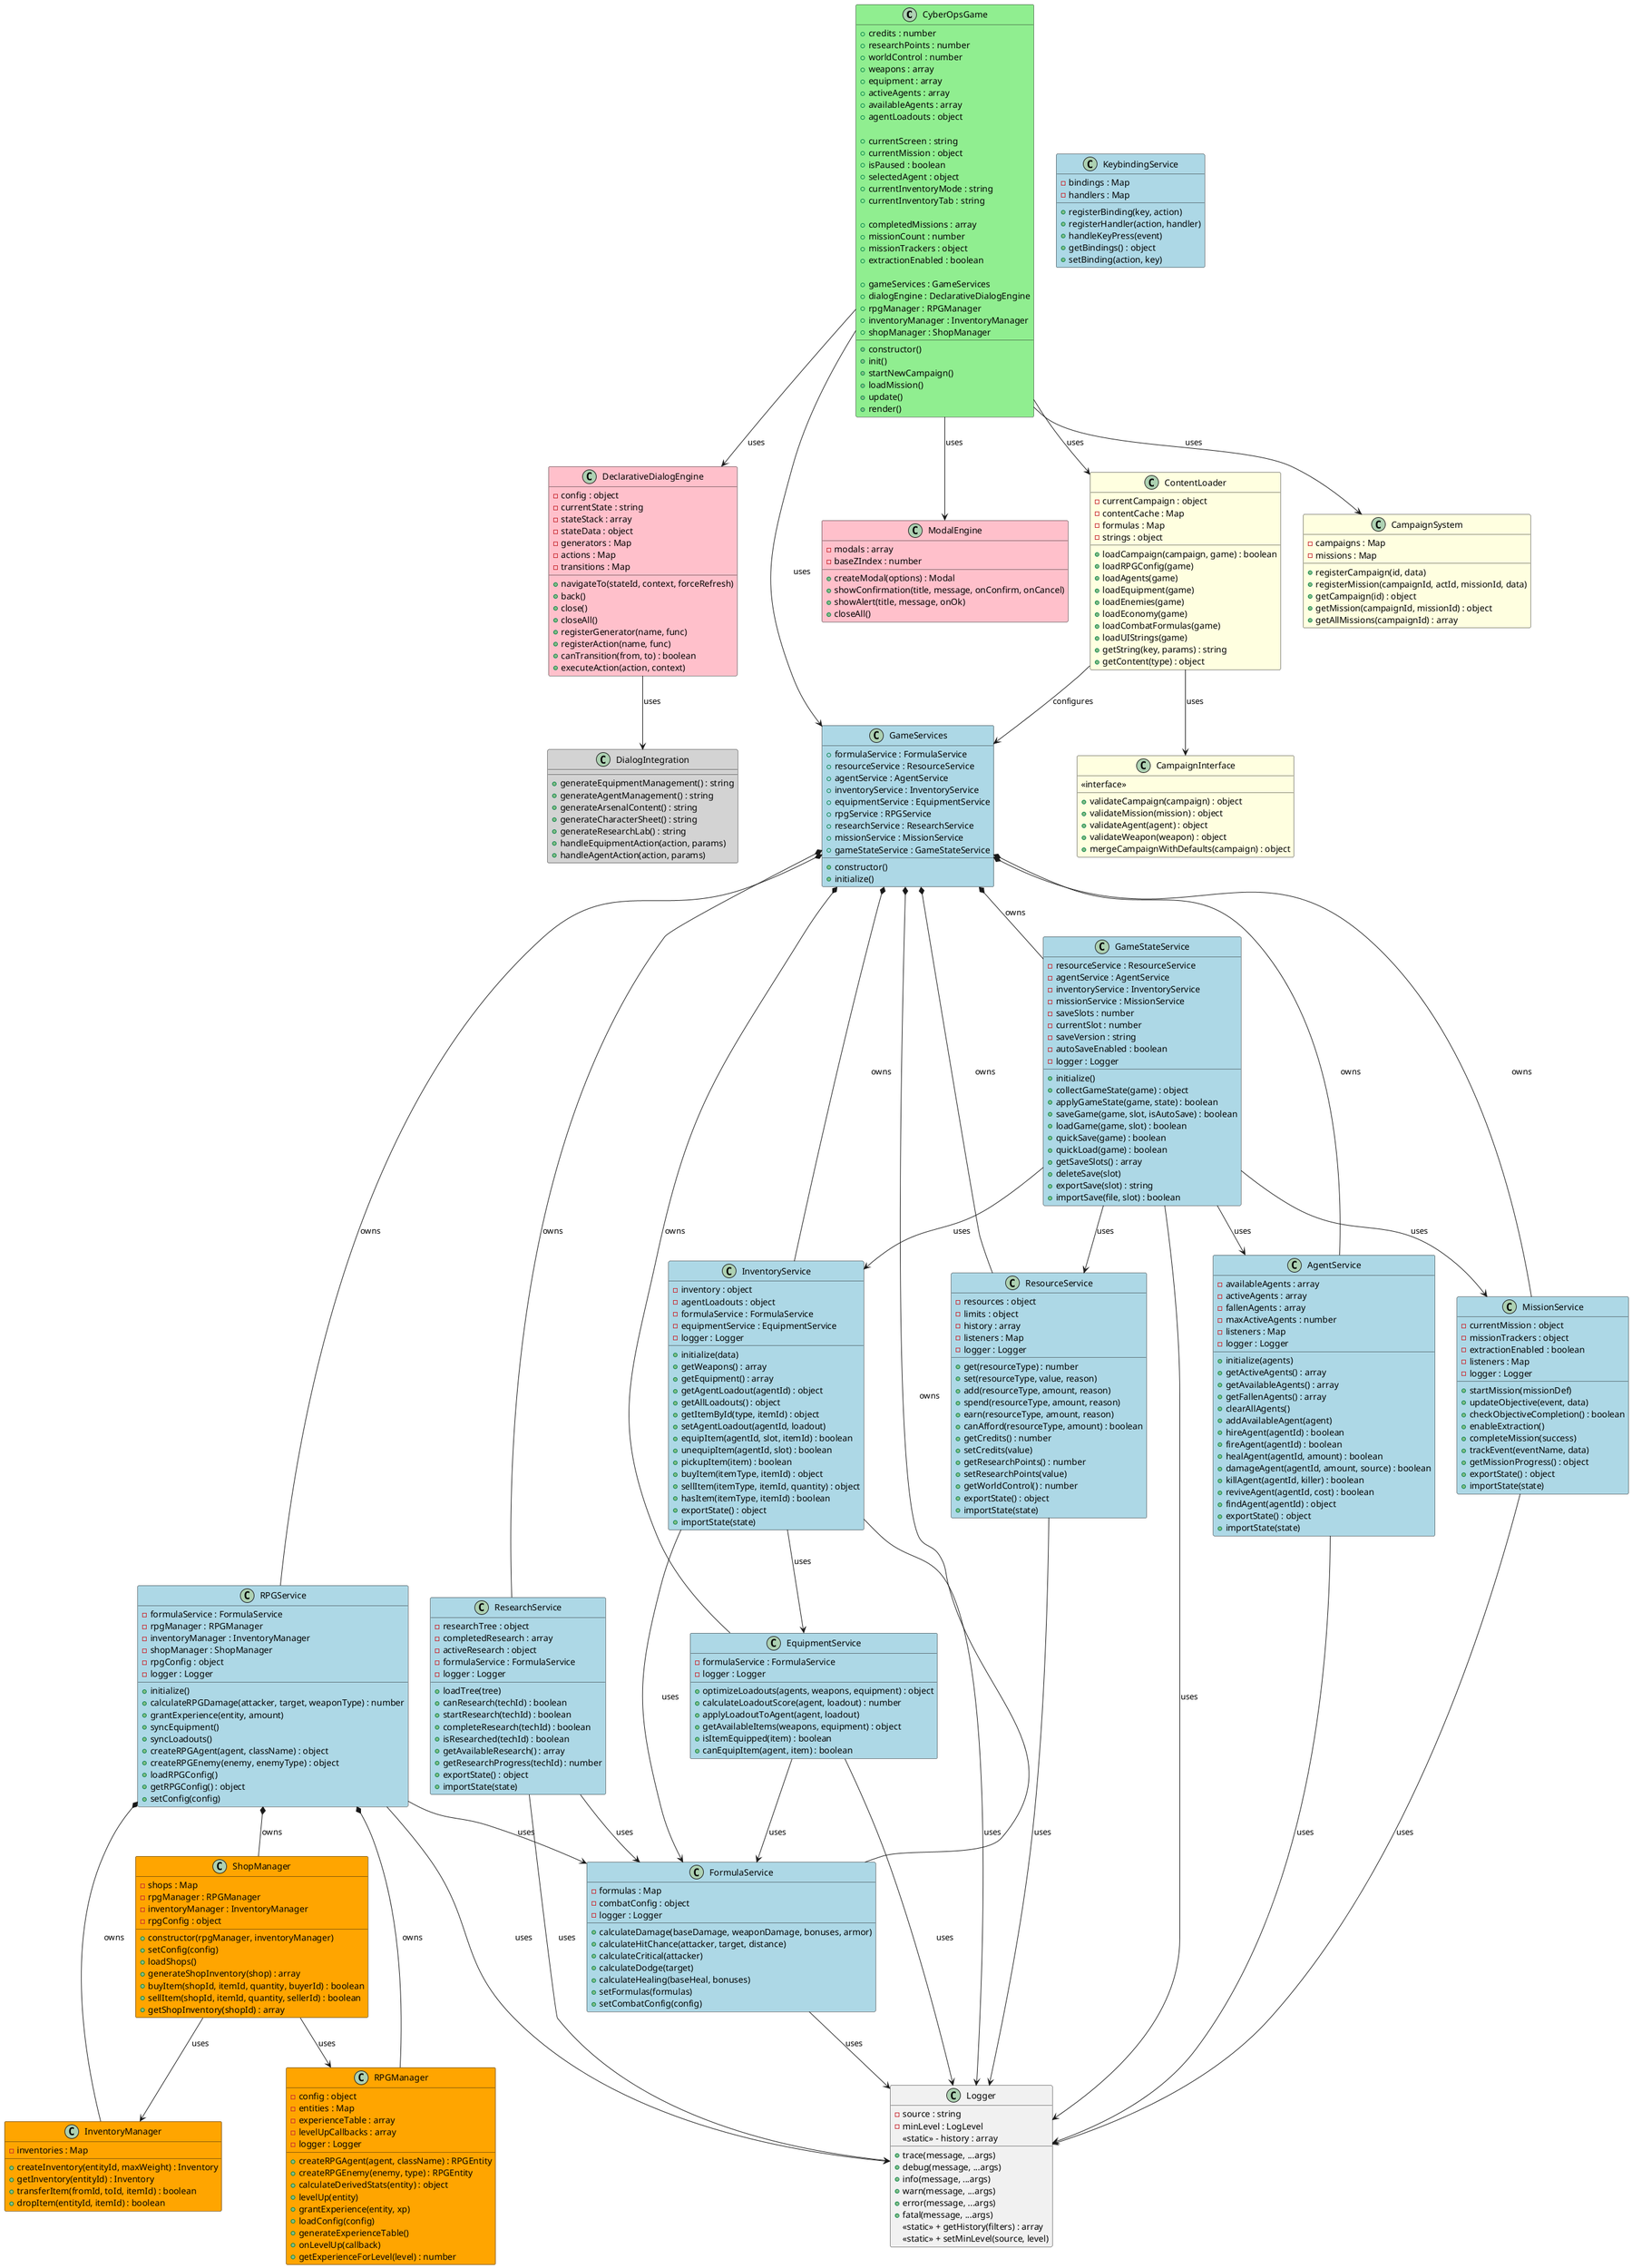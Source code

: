 @startuml CyberOps_Game_Architecture

!define ABSTRACT abstract
!define SERVICE #LightBlue
!define GAME #LightGreen
!define ENGINE #LightYellow
!define DIALOG #Pink
!define MANAGER #Orange
!define INTEGRATION #LightGray

' =====================================
' Core Game Class
' =====================================
class CyberOpsGame GAME {
    ' Core Properties (via getters/setters)
    + credits : number
    + researchPoints : number
    + worldControl : number
    + weapons : array
    + equipment : array
    + activeAgents : array
    + availableAgents : array
    + agentLoadouts : object

    ' UI State Properties
    + currentScreen : string
    + currentMission : object
    + isPaused : boolean
    + selectedAgent : object
    + currentInventoryMode : string
    + currentInventoryTab : string

    ' Game State
    + completedMissions : array
    + missionCount : number
    + missionTrackers : object
    + extractionEnabled : boolean

    ' Systems References
    + gameServices : GameServices
    + dialogEngine : DeclarativeDialogEngine
    + rpgManager : RPGManager
    + inventoryManager : InventoryManager
    + shopManager : ShopManager

    ' Core Methods
    + constructor()
    + init()
    + startNewCampaign()
    + loadMission()
    + update()
    + render()
}

' =====================================
' Service Layer
' =====================================
class GameServices SERVICE {
    + formulaService : FormulaService
    + resourceService : ResourceService
    + agentService : AgentService
    + inventoryService : InventoryService
    + equipmentService : EquipmentService
    + rpgService : RPGService
    + researchService : ResearchService
    + missionService : MissionService
    + gameStateService : GameStateService

    + constructor()
    + initialize()
}

class FormulaService SERVICE {
    - formulas : Map
    - combatConfig : object
    - logger : Logger

    + calculateDamage(baseDamage, weaponDamage, bonuses, armor)
    + calculateHitChance(attacker, target, distance)
    + calculateCritical(attacker)
    + calculateDodge(target)
    + calculateHealing(baseHeal, bonuses)
    + setFormulas(formulas)
    + setCombatConfig(config)
}

class ResourceService SERVICE {
    - resources : object
    - limits : object
    - history : array
    - listeners : Map
    - logger : Logger

    + get(resourceType) : number
    + set(resourceType, value, reason)
    + add(resourceType, amount, reason)
    + spend(resourceType, amount, reason)
    + earn(resourceType, amount, reason)
    + canAfford(resourceType, amount) : boolean
    + getCredits() : number
    + setCredits(value)
    + getResearchPoints() : number
    + setResearchPoints(value)
    + getWorldControl() : number
    + exportState() : object
    + importState(state)
}

class AgentService SERVICE {
    - availableAgents : array
    - activeAgents : array
    - fallenAgents : array
    - maxActiveAgents : number
    - listeners : Map
    - logger : Logger

    + initialize(agents)
    + getActiveAgents() : array
    + getAvailableAgents() : array
    + getFallenAgents() : array
    + clearAllAgents()
    + addAvailableAgent(agent)
    + hireAgent(agentId) : boolean
    + fireAgent(agentId) : boolean
    + healAgent(agentId, amount) : boolean
    + damageAgent(agentId, amount, source) : boolean
    + killAgent(agentId, killer) : boolean
    + reviveAgent(agentId, cost) : boolean
    + findAgent(agentId) : object
    + exportState() : object
    + importState(state)
}

class InventoryService SERVICE {
    - inventory : object
    - agentLoadouts : object
    - formulaService : FormulaService
    - equipmentService : EquipmentService
    - logger : Logger

    + initialize(data)
    + getWeapons() : array
    + getEquipment() : array
    + getAgentLoadout(agentId) : object
    + getAllLoadouts() : object
    + getItemById(type, itemId) : object
    + setAgentLoadout(agentId, loadout)
    + equipItem(agentId, slot, itemId) : boolean
    + unequipItem(agentId, slot) : boolean
    + pickupItem(item) : boolean
    + buyItem(itemType, itemId) : object
    + sellItem(itemType, itemId, quantity) : object
    + hasItem(itemType, itemId) : boolean
    + exportState() : object
    + importState(state)
}

class EquipmentService SERVICE {
    - formulaService : FormulaService
    - logger : Logger

    + optimizeLoadouts(agents, weapons, equipment) : object
    + calculateLoadoutScore(agent, loadout) : number
    + applyLoadoutToAgent(agent, loadout)
    + getAvailableItems(weapons, equipment) : object
    + isItemEquipped(item) : boolean
    + canEquipItem(agent, item) : boolean
}

class RPGService SERVICE {
    - formulaService : FormulaService
    - rpgManager : RPGManager
    - inventoryManager : InventoryManager
    - shopManager : ShopManager
    - rpgConfig : object
    - logger : Logger

    + initialize()
    + calculateRPGDamage(attacker, target, weaponType) : number
    + grantExperience(entity, amount)
    + syncEquipment()
    + syncLoadouts()
    + createRPGAgent(agent, className) : object
    + createRPGEnemy(enemy, enemyType) : object
    + loadRPGConfig()
    + getRPGConfig() : object
    + setConfig(config)
}

class ResearchService SERVICE {
    - researchTree : object
    - completedResearch : array
    - activeResearch : object
    - formulaService : FormulaService
    - logger : Logger

    + loadTree(tree)
    + canResearch(techId) : boolean
    + startResearch(techId) : boolean
    + completeResearch(techId) : boolean
    + isResearched(techId) : boolean
    + getAvailableResearch() : array
    + getResearchProgress(techId) : number
    + exportState() : object
    + importState(state)
}

class MissionService SERVICE {
    - currentMission : object
    - missionTrackers : object
    - extractionEnabled : boolean
    - listeners : Map
    - logger : Logger

    + startMission(missionDef)
    + updateObjective(event, data)
    + checkObjectiveCompletion() : boolean
    + enableExtraction()
    + completeMission(success)
    + trackEvent(eventName, data)
    + getMissionProgress() : object
    + exportState() : object
    + importState(state)
}

class GameStateService SERVICE {
    - resourceService : ResourceService
    - agentService : AgentService
    - inventoryService : InventoryService
    - missionService : MissionService
    - saveSlots : number
    - currentSlot : number
    - saveVersion : string
    - autoSaveEnabled : boolean
    - logger : Logger

    + initialize()
    + collectGameState(game) : object
    + applyGameState(game, state) : boolean
    + saveGame(game, slot, isAutoSave) : boolean
    + loadGame(game, slot) : boolean
    + quickSave(game) : boolean
    + quickLoad(game) : boolean
    + getSaveSlots() : array
    + deleteSave(slot)
    + exportSave(slot) : string
    + importSave(file, slot) : boolean
}

' =====================================
' Dialog System
' =====================================
class DeclarativeDialogEngine DIALOG {
    - config : object
    - currentState : string
    - stateStack : array
    - stateData : object
    - generators : Map
    - actions : Map
    - transitions : Map

    + navigateTo(stateId, context, forceRefresh)
    + back()
    + close()
    + closeAll()
    + registerGenerator(name, func)
    + registerAction(name, func)
    + canTransition(from, to) : boolean
    + executeAction(action, context)
}

class DialogIntegration INTEGRATION {
    + generateEquipmentManagement() : string
    + generateAgentManagement() : string
    + generateArsenalContent() : string
    + generateCharacterSheet() : string
    + generateResearchLab() : string
    + handleEquipmentAction(action, params)
    + handleAgentAction(action, params)
}

class ModalEngine DIALOG {
    - modals : array
    - baseZIndex : number

    + createModal(options) : Modal
    + showConfirmation(title, message, onConfirm, onCancel)
    + showAlert(title, message, onOk)
    + closeAll()
}

' =====================================
' RPG System
' =====================================
class RPGManager MANAGER {
    - config : object
    - entities : Map
    - experienceTable : array
    - levelUpCallbacks : array
    - logger : Logger

    + createRPGAgent(agent, className) : RPGEntity
    + createRPGEnemy(enemy, type) : RPGEntity
    + calculateDerivedStats(entity) : object
    + levelUp(entity)
    + grantExperience(entity, xp)
    + loadConfig(config)
    + generateExperienceTable()
    + onLevelUp(callback)
    + getExperienceForLevel(level) : number
}

class InventoryManager MANAGER {
    - inventories : Map

    + createInventory(entityId, maxWeight) : Inventory
    + getInventory(entityId) : Inventory
    + transferItem(fromId, toId, itemId) : boolean
    + dropItem(entityId, itemId) : boolean
}

class ShopManager MANAGER {
    - shops : Map
    - rpgManager : RPGManager
    - inventoryManager : InventoryManager
    - rpgConfig : object

    + constructor(rpgManager, inventoryManager)
    + setConfig(config)
    + loadShops()
    + generateShopInventory(shop) : array
    + buyItem(shopId, itemId, quantity, buyerId) : boolean
    + sellItem(shopId, itemId, quantity, sellerId) : boolean
    + getShopInventory(shopId) : array
}

' =====================================
' Engine Layer
' =====================================
class ContentLoader ENGINE {
    - currentCampaign : object
    - contentCache : Map
    - formulas : Map
    - strings : object

    + loadCampaign(campaign, game) : boolean
    + loadRPGConfig(game)
    + loadAgents(game)
    + loadEquipment(game)
    + loadEnemies(game)
    + loadEconomy(game)
    + loadCombatFormulas(game)
    + loadUIStrings(game)
    + getString(key, params) : string
    + getContent(type) : object
}

class CampaignInterface ENGINE {
    <<interface>>
    + validateCampaign(campaign) : object
    + validateMission(mission) : object
    + validateAgent(agent) : object
    + validateWeapon(weapon) : object
    + mergeCampaignWithDefaults(campaign) : object
}

class CampaignSystem ENGINE {
    - campaigns : Map
    - missions : Map

    + registerCampaign(id, data)
    + registerMission(campaignId, actId, missionId, data)
    + getCampaign(id) : object
    + getMission(campaignId, missionId) : object
    + getAllMissions(campaignId) : array
}

' =====================================
' Utility Services
' =====================================
class Logger {
    - source : string
    - minLevel : LogLevel
    <<static>> - history : array

    + trace(message, ...args)
    + debug(message, ...args)
    + info(message, ...args)
    + warn(message, ...args)
    + error(message, ...args)
    + fatal(message, ...args)
    <<static>> + getHistory(filters) : array
    <<static>> + setMinLevel(source, level)
}

class KeybindingService SERVICE {
    - bindings : Map
    - handlers : Map

    + registerBinding(key, action)
    + registerHandler(action, handler)
    + handleKeyPress(event)
    + getBindings() : object
    + setBinding(action, key)
}

' =====================================
' Relationships
' =====================================

' Game to Services
CyberOpsGame --> GameServices : uses
CyberOpsGame --> DeclarativeDialogEngine : uses

' GameServices composition
GameServices *-- FormulaService : owns
GameServices *-- ResourceService : owns
GameServices *-- AgentService : owns
GameServices *-- InventoryService : owns
GameServices *-- EquipmentService : owns
GameServices *-- RPGService : owns
GameServices *-- ResearchService : owns
GameServices *-- MissionService : owns
GameServices *-- GameStateService : owns

' Service dependencies
InventoryService --> FormulaService : uses
InventoryService --> EquipmentService : uses
EquipmentService --> FormulaService : uses
RPGService --> FormulaService : uses
ResearchService --> FormulaService : uses
GameStateService --> ResourceService : uses
GameStateService --> AgentService : uses
GameStateService --> InventoryService : uses
GameStateService --> MissionService : uses

' RPG System (owned by RPGService)
RPGService *-- RPGManager : owns
RPGService *-- InventoryManager : owns
RPGService *-- ShopManager : owns

' ShopManager dependencies
ShopManager --> RPGManager : uses
ShopManager --> InventoryManager : uses

' Dialog System
DeclarativeDialogEngine --> DialogIntegration : uses
CyberOpsGame --> ModalEngine : uses

' Content Loading
ContentLoader --> CampaignInterface : uses
ContentLoader --> GameServices : configures
CyberOpsGame --> ContentLoader : uses
CyberOpsGame --> CampaignSystem : uses

' All services use Logger
FormulaService --> Logger : uses
ResourceService --> Logger : uses
AgentService --> Logger : uses
InventoryService --> Logger : uses
EquipmentService --> Logger : uses
RPGService --> Logger : uses
ResearchService --> Logger : uses
MissionService --> Logger : uses
GameStateService --> Logger : uses

@enduml